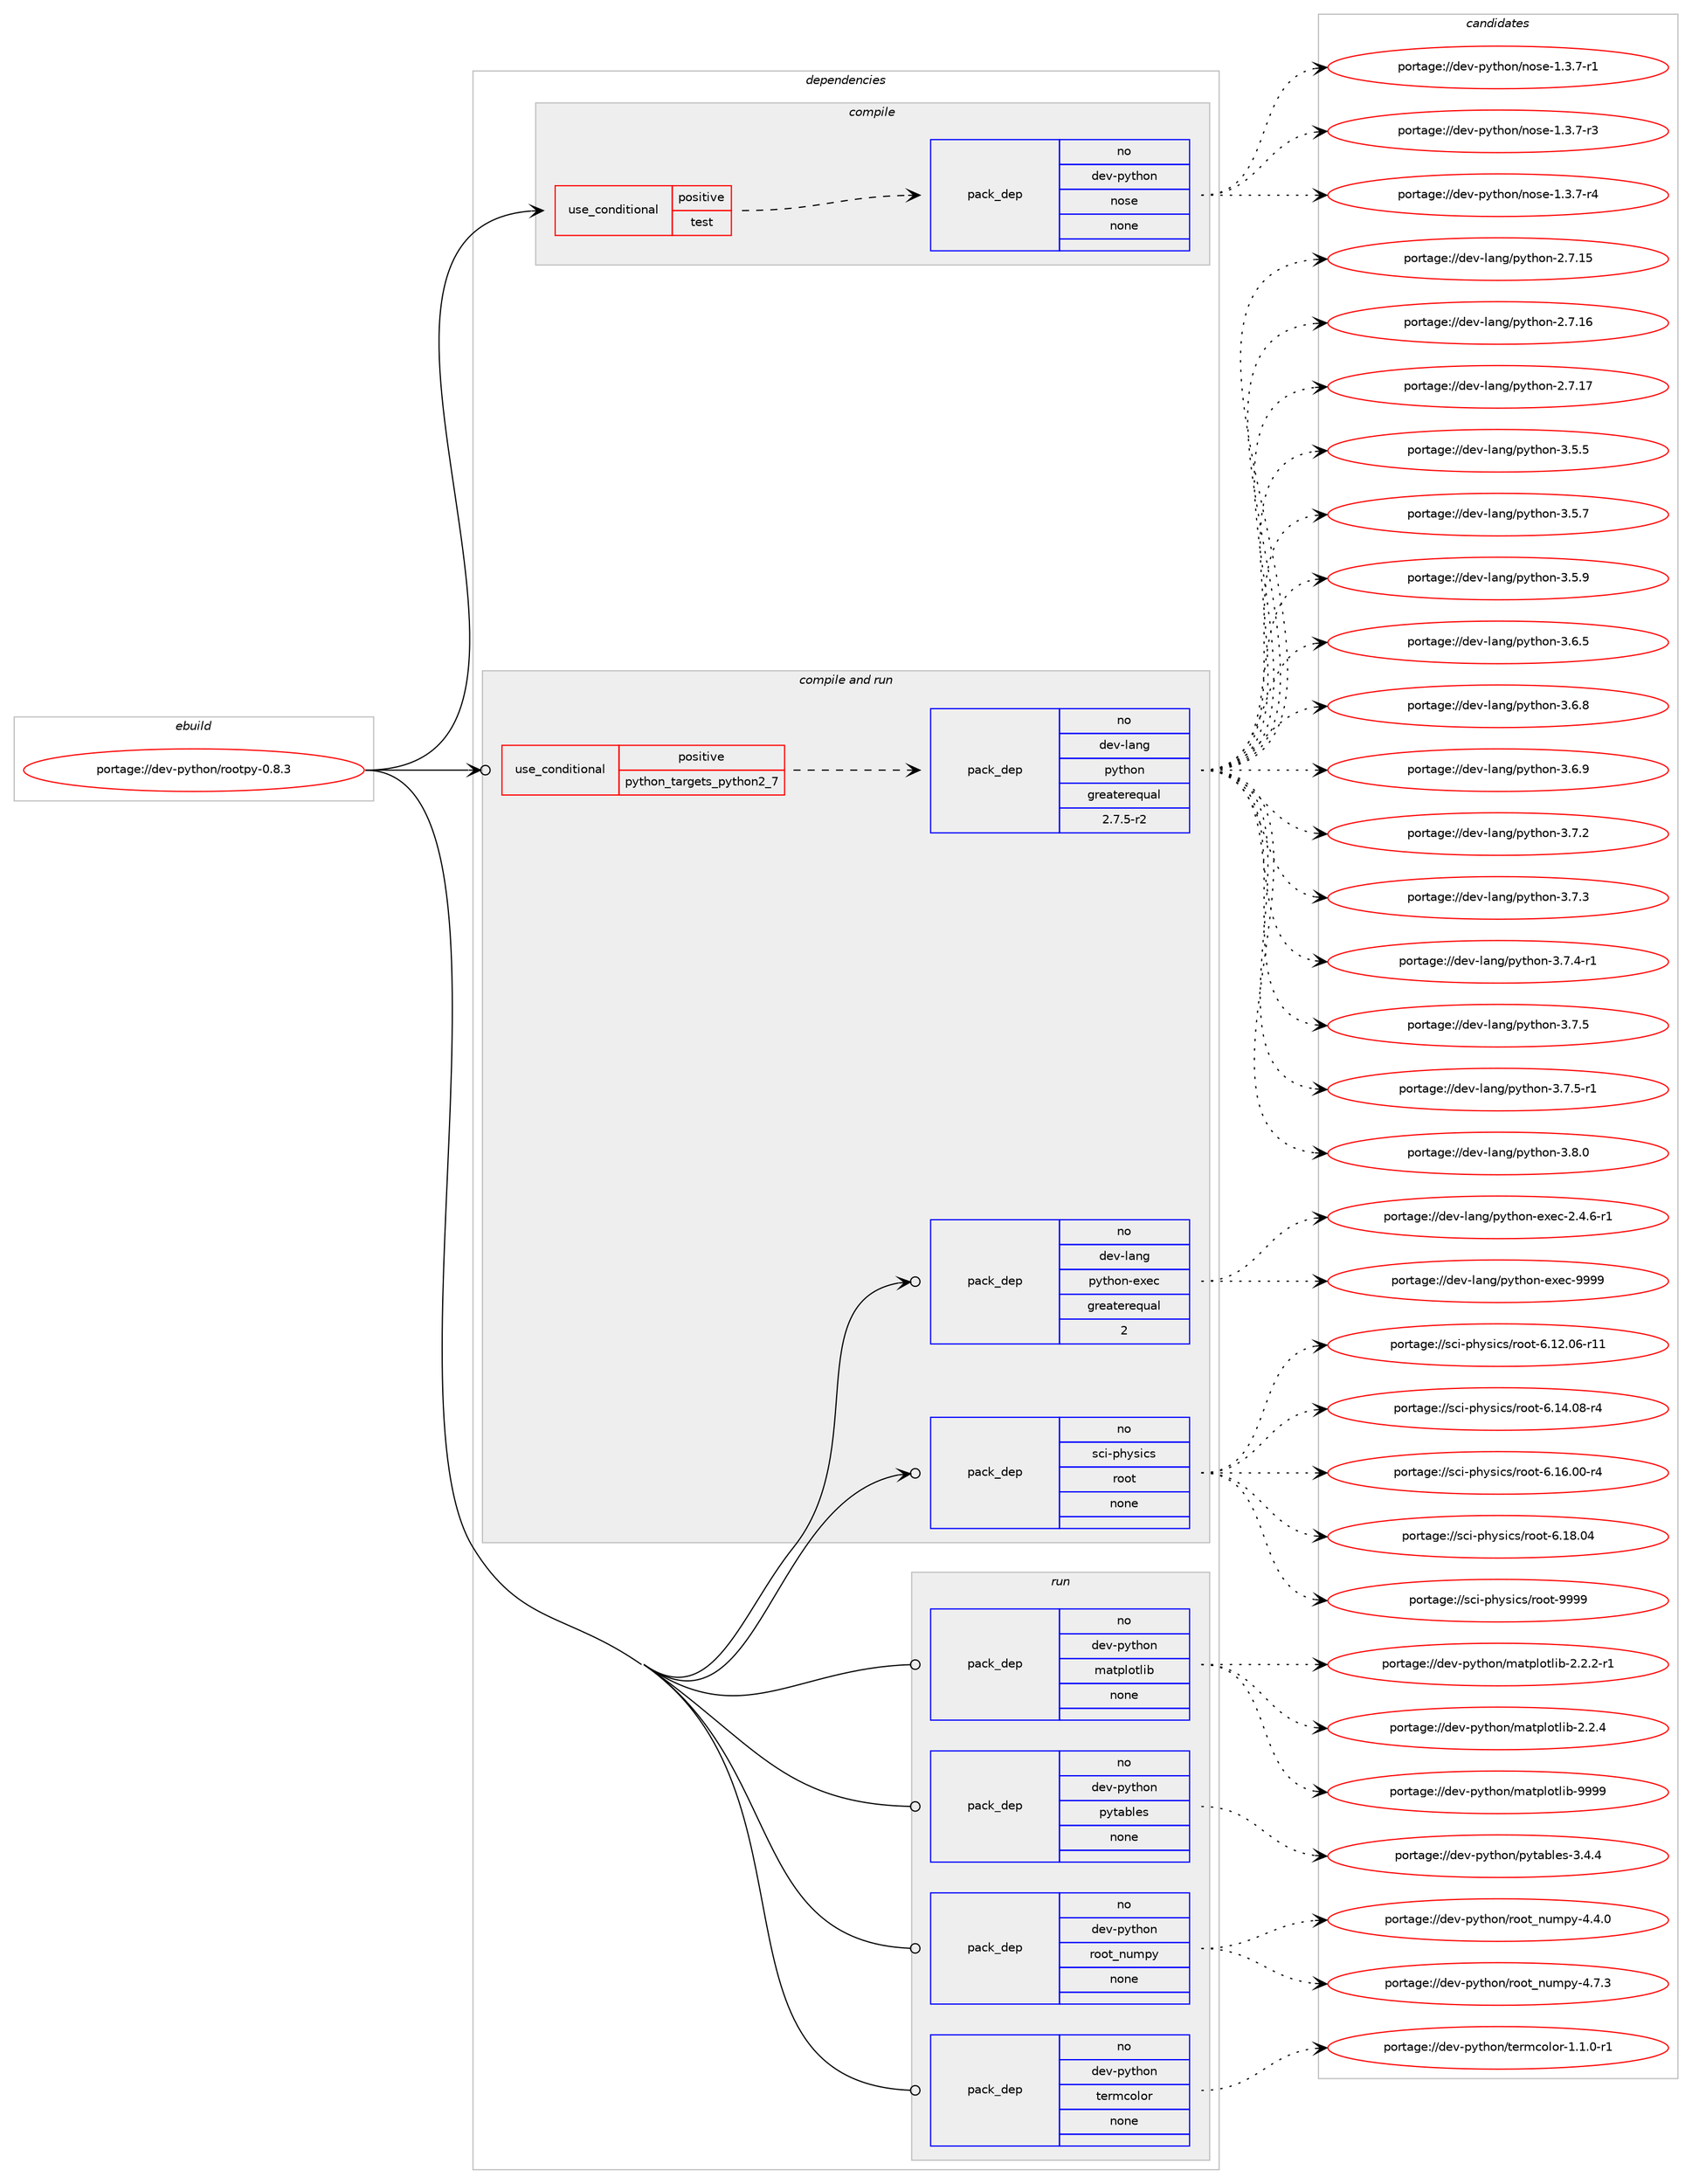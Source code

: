 digraph prolog {

# *************
# Graph options
# *************

newrank=true;
concentrate=true;
compound=true;
graph [rankdir=LR,fontname=Helvetica,fontsize=10,ranksep=1.5];#, ranksep=2.5, nodesep=0.2];
edge  [arrowhead=vee];
node  [fontname=Helvetica,fontsize=10];

# **********
# The ebuild
# **********

subgraph cluster_leftcol {
color=gray;
rank=same;
label=<<i>ebuild</i>>;
id [label="portage://dev-python/rootpy-0.8.3", color=red, width=4, href="../dev-python/rootpy-0.8.3.svg"];
}

# ****************
# The dependencies
# ****************

subgraph cluster_midcol {
color=gray;
label=<<i>dependencies</i>>;
subgraph cluster_compile {
fillcolor="#eeeeee";
style=filled;
label=<<i>compile</i>>;
subgraph cond38233 {
dependency171063 [label=<<TABLE BORDER="0" CELLBORDER="1" CELLSPACING="0" CELLPADDING="4"><TR><TD ROWSPAN="3" CELLPADDING="10">use_conditional</TD></TR><TR><TD>positive</TD></TR><TR><TD>test</TD></TR></TABLE>>, shape=none, color=red];
subgraph pack129417 {
dependency171064 [label=<<TABLE BORDER="0" CELLBORDER="1" CELLSPACING="0" CELLPADDING="4" WIDTH="220"><TR><TD ROWSPAN="6" CELLPADDING="30">pack_dep</TD></TR><TR><TD WIDTH="110">no</TD></TR><TR><TD>dev-python</TD></TR><TR><TD>nose</TD></TR><TR><TD>none</TD></TR><TR><TD></TD></TR></TABLE>>, shape=none, color=blue];
}
dependency171063:e -> dependency171064:w [weight=20,style="dashed",arrowhead="vee"];
}
id:e -> dependency171063:w [weight=20,style="solid",arrowhead="vee"];
}
subgraph cluster_compileandrun {
fillcolor="#eeeeee";
style=filled;
label=<<i>compile and run</i>>;
subgraph cond38234 {
dependency171065 [label=<<TABLE BORDER="0" CELLBORDER="1" CELLSPACING="0" CELLPADDING="4"><TR><TD ROWSPAN="3" CELLPADDING="10">use_conditional</TD></TR><TR><TD>positive</TD></TR><TR><TD>python_targets_python2_7</TD></TR></TABLE>>, shape=none, color=red];
subgraph pack129418 {
dependency171066 [label=<<TABLE BORDER="0" CELLBORDER="1" CELLSPACING="0" CELLPADDING="4" WIDTH="220"><TR><TD ROWSPAN="6" CELLPADDING="30">pack_dep</TD></TR><TR><TD WIDTH="110">no</TD></TR><TR><TD>dev-lang</TD></TR><TR><TD>python</TD></TR><TR><TD>greaterequal</TD></TR><TR><TD>2.7.5-r2</TD></TR></TABLE>>, shape=none, color=blue];
}
dependency171065:e -> dependency171066:w [weight=20,style="dashed",arrowhead="vee"];
}
id:e -> dependency171065:w [weight=20,style="solid",arrowhead="odotvee"];
subgraph pack129419 {
dependency171067 [label=<<TABLE BORDER="0" CELLBORDER="1" CELLSPACING="0" CELLPADDING="4" WIDTH="220"><TR><TD ROWSPAN="6" CELLPADDING="30">pack_dep</TD></TR><TR><TD WIDTH="110">no</TD></TR><TR><TD>dev-lang</TD></TR><TR><TD>python-exec</TD></TR><TR><TD>greaterequal</TD></TR><TR><TD>2</TD></TR></TABLE>>, shape=none, color=blue];
}
id:e -> dependency171067:w [weight=20,style="solid",arrowhead="odotvee"];
subgraph pack129420 {
dependency171068 [label=<<TABLE BORDER="0" CELLBORDER="1" CELLSPACING="0" CELLPADDING="4" WIDTH="220"><TR><TD ROWSPAN="6" CELLPADDING="30">pack_dep</TD></TR><TR><TD WIDTH="110">no</TD></TR><TR><TD>sci-physics</TD></TR><TR><TD>root</TD></TR><TR><TD>none</TD></TR><TR><TD></TD></TR></TABLE>>, shape=none, color=blue];
}
id:e -> dependency171068:w [weight=20,style="solid",arrowhead="odotvee"];
}
subgraph cluster_run {
fillcolor="#eeeeee";
style=filled;
label=<<i>run</i>>;
subgraph pack129421 {
dependency171069 [label=<<TABLE BORDER="0" CELLBORDER="1" CELLSPACING="0" CELLPADDING="4" WIDTH="220"><TR><TD ROWSPAN="6" CELLPADDING="30">pack_dep</TD></TR><TR><TD WIDTH="110">no</TD></TR><TR><TD>dev-python</TD></TR><TR><TD>matplotlib</TD></TR><TR><TD>none</TD></TR><TR><TD></TD></TR></TABLE>>, shape=none, color=blue];
}
id:e -> dependency171069:w [weight=20,style="solid",arrowhead="odot"];
subgraph pack129422 {
dependency171070 [label=<<TABLE BORDER="0" CELLBORDER="1" CELLSPACING="0" CELLPADDING="4" WIDTH="220"><TR><TD ROWSPAN="6" CELLPADDING="30">pack_dep</TD></TR><TR><TD WIDTH="110">no</TD></TR><TR><TD>dev-python</TD></TR><TR><TD>pytables</TD></TR><TR><TD>none</TD></TR><TR><TD></TD></TR></TABLE>>, shape=none, color=blue];
}
id:e -> dependency171070:w [weight=20,style="solid",arrowhead="odot"];
subgraph pack129423 {
dependency171071 [label=<<TABLE BORDER="0" CELLBORDER="1" CELLSPACING="0" CELLPADDING="4" WIDTH="220"><TR><TD ROWSPAN="6" CELLPADDING="30">pack_dep</TD></TR><TR><TD WIDTH="110">no</TD></TR><TR><TD>dev-python</TD></TR><TR><TD>root_numpy</TD></TR><TR><TD>none</TD></TR><TR><TD></TD></TR></TABLE>>, shape=none, color=blue];
}
id:e -> dependency171071:w [weight=20,style="solid",arrowhead="odot"];
subgraph pack129424 {
dependency171072 [label=<<TABLE BORDER="0" CELLBORDER="1" CELLSPACING="0" CELLPADDING="4" WIDTH="220"><TR><TD ROWSPAN="6" CELLPADDING="30">pack_dep</TD></TR><TR><TD WIDTH="110">no</TD></TR><TR><TD>dev-python</TD></TR><TR><TD>termcolor</TD></TR><TR><TD>none</TD></TR><TR><TD></TD></TR></TABLE>>, shape=none, color=blue];
}
id:e -> dependency171072:w [weight=20,style="solid",arrowhead="odot"];
}
}

# **************
# The candidates
# **************

subgraph cluster_choices {
rank=same;
color=gray;
label=<<i>candidates</i>>;

subgraph choice129417 {
color=black;
nodesep=1;
choiceportage10010111845112121116104111110471101111151014549465146554511449 [label="portage://dev-python/nose-1.3.7-r1", color=red, width=4,href="../dev-python/nose-1.3.7-r1.svg"];
choiceportage10010111845112121116104111110471101111151014549465146554511451 [label="portage://dev-python/nose-1.3.7-r3", color=red, width=4,href="../dev-python/nose-1.3.7-r3.svg"];
choiceportage10010111845112121116104111110471101111151014549465146554511452 [label="portage://dev-python/nose-1.3.7-r4", color=red, width=4,href="../dev-python/nose-1.3.7-r4.svg"];
dependency171064:e -> choiceportage10010111845112121116104111110471101111151014549465146554511449:w [style=dotted,weight="100"];
dependency171064:e -> choiceportage10010111845112121116104111110471101111151014549465146554511451:w [style=dotted,weight="100"];
dependency171064:e -> choiceportage10010111845112121116104111110471101111151014549465146554511452:w [style=dotted,weight="100"];
}
subgraph choice129418 {
color=black;
nodesep=1;
choiceportage10010111845108971101034711212111610411111045504655464953 [label="portage://dev-lang/python-2.7.15", color=red, width=4,href="../dev-lang/python-2.7.15.svg"];
choiceportage10010111845108971101034711212111610411111045504655464954 [label="portage://dev-lang/python-2.7.16", color=red, width=4,href="../dev-lang/python-2.7.16.svg"];
choiceportage10010111845108971101034711212111610411111045504655464955 [label="portage://dev-lang/python-2.7.17", color=red, width=4,href="../dev-lang/python-2.7.17.svg"];
choiceportage100101118451089711010347112121116104111110455146534653 [label="portage://dev-lang/python-3.5.5", color=red, width=4,href="../dev-lang/python-3.5.5.svg"];
choiceportage100101118451089711010347112121116104111110455146534655 [label="portage://dev-lang/python-3.5.7", color=red, width=4,href="../dev-lang/python-3.5.7.svg"];
choiceportage100101118451089711010347112121116104111110455146534657 [label="portage://dev-lang/python-3.5.9", color=red, width=4,href="../dev-lang/python-3.5.9.svg"];
choiceportage100101118451089711010347112121116104111110455146544653 [label="portage://dev-lang/python-3.6.5", color=red, width=4,href="../dev-lang/python-3.6.5.svg"];
choiceportage100101118451089711010347112121116104111110455146544656 [label="portage://dev-lang/python-3.6.8", color=red, width=4,href="../dev-lang/python-3.6.8.svg"];
choiceportage100101118451089711010347112121116104111110455146544657 [label="portage://dev-lang/python-3.6.9", color=red, width=4,href="../dev-lang/python-3.6.9.svg"];
choiceportage100101118451089711010347112121116104111110455146554650 [label="portage://dev-lang/python-3.7.2", color=red, width=4,href="../dev-lang/python-3.7.2.svg"];
choiceportage100101118451089711010347112121116104111110455146554651 [label="portage://dev-lang/python-3.7.3", color=red, width=4,href="../dev-lang/python-3.7.3.svg"];
choiceportage1001011184510897110103471121211161041111104551465546524511449 [label="portage://dev-lang/python-3.7.4-r1", color=red, width=4,href="../dev-lang/python-3.7.4-r1.svg"];
choiceportage100101118451089711010347112121116104111110455146554653 [label="portage://dev-lang/python-3.7.5", color=red, width=4,href="../dev-lang/python-3.7.5.svg"];
choiceportage1001011184510897110103471121211161041111104551465546534511449 [label="portage://dev-lang/python-3.7.5-r1", color=red, width=4,href="../dev-lang/python-3.7.5-r1.svg"];
choiceportage100101118451089711010347112121116104111110455146564648 [label="portage://dev-lang/python-3.8.0", color=red, width=4,href="../dev-lang/python-3.8.0.svg"];
dependency171066:e -> choiceportage10010111845108971101034711212111610411111045504655464953:w [style=dotted,weight="100"];
dependency171066:e -> choiceportage10010111845108971101034711212111610411111045504655464954:w [style=dotted,weight="100"];
dependency171066:e -> choiceportage10010111845108971101034711212111610411111045504655464955:w [style=dotted,weight="100"];
dependency171066:e -> choiceportage100101118451089711010347112121116104111110455146534653:w [style=dotted,weight="100"];
dependency171066:e -> choiceportage100101118451089711010347112121116104111110455146534655:w [style=dotted,weight="100"];
dependency171066:e -> choiceportage100101118451089711010347112121116104111110455146534657:w [style=dotted,weight="100"];
dependency171066:e -> choiceportage100101118451089711010347112121116104111110455146544653:w [style=dotted,weight="100"];
dependency171066:e -> choiceportage100101118451089711010347112121116104111110455146544656:w [style=dotted,weight="100"];
dependency171066:e -> choiceportage100101118451089711010347112121116104111110455146544657:w [style=dotted,weight="100"];
dependency171066:e -> choiceportage100101118451089711010347112121116104111110455146554650:w [style=dotted,weight="100"];
dependency171066:e -> choiceportage100101118451089711010347112121116104111110455146554651:w [style=dotted,weight="100"];
dependency171066:e -> choiceportage1001011184510897110103471121211161041111104551465546524511449:w [style=dotted,weight="100"];
dependency171066:e -> choiceportage100101118451089711010347112121116104111110455146554653:w [style=dotted,weight="100"];
dependency171066:e -> choiceportage1001011184510897110103471121211161041111104551465546534511449:w [style=dotted,weight="100"];
dependency171066:e -> choiceportage100101118451089711010347112121116104111110455146564648:w [style=dotted,weight="100"];
}
subgraph choice129419 {
color=black;
nodesep=1;
choiceportage10010111845108971101034711212111610411111045101120101994550465246544511449 [label="portage://dev-lang/python-exec-2.4.6-r1", color=red, width=4,href="../dev-lang/python-exec-2.4.6-r1.svg"];
choiceportage10010111845108971101034711212111610411111045101120101994557575757 [label="portage://dev-lang/python-exec-9999", color=red, width=4,href="../dev-lang/python-exec-9999.svg"];
dependency171067:e -> choiceportage10010111845108971101034711212111610411111045101120101994550465246544511449:w [style=dotted,weight="100"];
dependency171067:e -> choiceportage10010111845108971101034711212111610411111045101120101994557575757:w [style=dotted,weight="100"];
}
subgraph choice129420 {
color=black;
nodesep=1;
choiceportage115991054511210412111510599115471141111111164554464950464854451144949 [label="portage://sci-physics/root-6.12.06-r11", color=red, width=4,href="../sci-physics/root-6.12.06-r11.svg"];
choiceportage1159910545112104121115105991154711411111111645544649524648564511452 [label="portage://sci-physics/root-6.14.08-r4", color=red, width=4,href="../sci-physics/root-6.14.08-r4.svg"];
choiceportage1159910545112104121115105991154711411111111645544649544648484511452 [label="portage://sci-physics/root-6.16.00-r4", color=red, width=4,href="../sci-physics/root-6.16.00-r4.svg"];
choiceportage115991054511210412111510599115471141111111164554464956464852 [label="portage://sci-physics/root-6.18.04", color=red, width=4,href="../sci-physics/root-6.18.04.svg"];
choiceportage115991054511210412111510599115471141111111164557575757 [label="portage://sci-physics/root-9999", color=red, width=4,href="../sci-physics/root-9999.svg"];
dependency171068:e -> choiceportage115991054511210412111510599115471141111111164554464950464854451144949:w [style=dotted,weight="100"];
dependency171068:e -> choiceportage1159910545112104121115105991154711411111111645544649524648564511452:w [style=dotted,weight="100"];
dependency171068:e -> choiceportage1159910545112104121115105991154711411111111645544649544648484511452:w [style=dotted,weight="100"];
dependency171068:e -> choiceportage115991054511210412111510599115471141111111164554464956464852:w [style=dotted,weight="100"];
dependency171068:e -> choiceportage115991054511210412111510599115471141111111164557575757:w [style=dotted,weight="100"];
}
subgraph choice129421 {
color=black;
nodesep=1;
choiceportage100101118451121211161041111104710997116112108111116108105984550465046504511449 [label="portage://dev-python/matplotlib-2.2.2-r1", color=red, width=4,href="../dev-python/matplotlib-2.2.2-r1.svg"];
choiceportage10010111845112121116104111110471099711611210811111610810598455046504652 [label="portage://dev-python/matplotlib-2.2.4", color=red, width=4,href="../dev-python/matplotlib-2.2.4.svg"];
choiceportage100101118451121211161041111104710997116112108111116108105984557575757 [label="portage://dev-python/matplotlib-9999", color=red, width=4,href="../dev-python/matplotlib-9999.svg"];
dependency171069:e -> choiceportage100101118451121211161041111104710997116112108111116108105984550465046504511449:w [style=dotted,weight="100"];
dependency171069:e -> choiceportage10010111845112121116104111110471099711611210811111610810598455046504652:w [style=dotted,weight="100"];
dependency171069:e -> choiceportage100101118451121211161041111104710997116112108111116108105984557575757:w [style=dotted,weight="100"];
}
subgraph choice129422 {
color=black;
nodesep=1;
choiceportage10010111845112121116104111110471121211169798108101115455146524652 [label="portage://dev-python/pytables-3.4.4", color=red, width=4,href="../dev-python/pytables-3.4.4.svg"];
dependency171070:e -> choiceportage10010111845112121116104111110471121211169798108101115455146524652:w [style=dotted,weight="100"];
}
subgraph choice129423 {
color=black;
nodesep=1;
choiceportage100101118451121211161041111104711411111111695110117109112121455246524648 [label="portage://dev-python/root_numpy-4.4.0", color=red, width=4,href="../dev-python/root_numpy-4.4.0.svg"];
choiceportage100101118451121211161041111104711411111111695110117109112121455246554651 [label="portage://dev-python/root_numpy-4.7.3", color=red, width=4,href="../dev-python/root_numpy-4.7.3.svg"];
dependency171071:e -> choiceportage100101118451121211161041111104711411111111695110117109112121455246524648:w [style=dotted,weight="100"];
dependency171071:e -> choiceportage100101118451121211161041111104711411111111695110117109112121455246554651:w [style=dotted,weight="100"];
}
subgraph choice129424 {
color=black;
nodesep=1;
choiceportage1001011184511212111610411111047116101114109991111081111144549464946484511449 [label="portage://dev-python/termcolor-1.1.0-r1", color=red, width=4,href="../dev-python/termcolor-1.1.0-r1.svg"];
dependency171072:e -> choiceportage1001011184511212111610411111047116101114109991111081111144549464946484511449:w [style=dotted,weight="100"];
}
}

}
